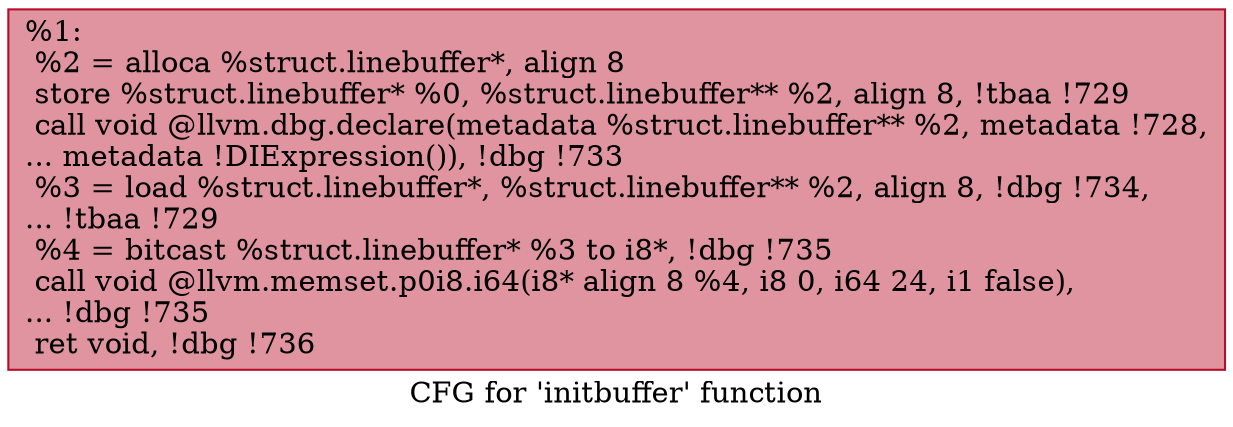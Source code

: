 digraph "CFG for 'initbuffer' function" {
	label="CFG for 'initbuffer' function";

	Node0x25c6b90 [shape=record,color="#b70d28ff", style=filled, fillcolor="#b70d2870",label="{%1:\l  %2 = alloca %struct.linebuffer*, align 8\l  store %struct.linebuffer* %0, %struct.linebuffer** %2, align 8, !tbaa !729\l  call void @llvm.dbg.declare(metadata %struct.linebuffer** %2, metadata !728,\l... metadata !DIExpression()), !dbg !733\l  %3 = load %struct.linebuffer*, %struct.linebuffer** %2, align 8, !dbg !734,\l... !tbaa !729\l  %4 = bitcast %struct.linebuffer* %3 to i8*, !dbg !735\l  call void @llvm.memset.p0i8.i64(i8* align 8 %4, i8 0, i64 24, i1 false),\l... !dbg !735\l  ret void, !dbg !736\l}"];
}
